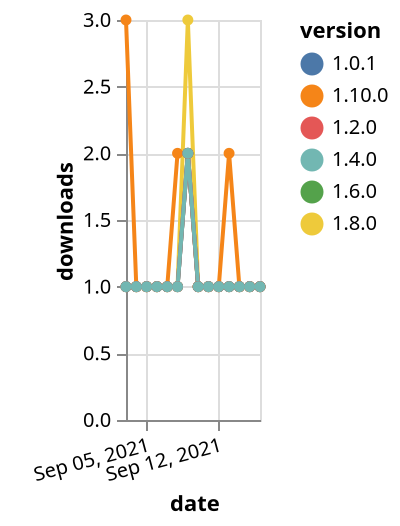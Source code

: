 {"$schema": "https://vega.github.io/schema/vega-lite/v5.json", "description": "A simple bar chart with embedded data.", "data": {"values": [{"date": "2021-09-03", "total": 167, "delta": 1, "version": "1.6.0"}, {"date": "2021-09-04", "total": 168, "delta": 1, "version": "1.6.0"}, {"date": "2021-09-05", "total": 169, "delta": 1, "version": "1.6.0"}, {"date": "2021-09-06", "total": 170, "delta": 1, "version": "1.6.0"}, {"date": "2021-09-07", "total": 171, "delta": 1, "version": "1.6.0"}, {"date": "2021-09-08", "total": 172, "delta": 1, "version": "1.6.0"}, {"date": "2021-09-09", "total": 174, "delta": 2, "version": "1.6.0"}, {"date": "2021-09-10", "total": 175, "delta": 1, "version": "1.6.0"}, {"date": "2021-09-11", "total": 176, "delta": 1, "version": "1.6.0"}, {"date": "2021-09-12", "total": 177, "delta": 1, "version": "1.6.0"}, {"date": "2021-09-13", "total": 178, "delta": 1, "version": "1.6.0"}, {"date": "2021-09-14", "total": 179, "delta": 1, "version": "1.6.0"}, {"date": "2021-09-15", "total": 180, "delta": 1, "version": "1.6.0"}, {"date": "2021-09-16", "total": 181, "delta": 1, "version": "1.6.0"}, {"date": "2021-09-03", "total": 203, "delta": 1, "version": "1.8.0"}, {"date": "2021-09-04", "total": 204, "delta": 1, "version": "1.8.0"}, {"date": "2021-09-05", "total": 205, "delta": 1, "version": "1.8.0"}, {"date": "2021-09-06", "total": 206, "delta": 1, "version": "1.8.0"}, {"date": "2021-09-07", "total": 207, "delta": 1, "version": "1.8.0"}, {"date": "2021-09-08", "total": 208, "delta": 1, "version": "1.8.0"}, {"date": "2021-09-09", "total": 211, "delta": 3, "version": "1.8.0"}, {"date": "2021-09-10", "total": 212, "delta": 1, "version": "1.8.0"}, {"date": "2021-09-11", "total": 213, "delta": 1, "version": "1.8.0"}, {"date": "2021-09-12", "total": 214, "delta": 1, "version": "1.8.0"}, {"date": "2021-09-13", "total": 215, "delta": 1, "version": "1.8.0"}, {"date": "2021-09-14", "total": 216, "delta": 1, "version": "1.8.0"}, {"date": "2021-09-15", "total": 217, "delta": 1, "version": "1.8.0"}, {"date": "2021-09-16", "total": 218, "delta": 1, "version": "1.8.0"}, {"date": "2021-09-03", "total": 131, "delta": 3, "version": "1.10.0"}, {"date": "2021-09-04", "total": 132, "delta": 1, "version": "1.10.0"}, {"date": "2021-09-05", "total": 133, "delta": 1, "version": "1.10.0"}, {"date": "2021-09-06", "total": 134, "delta": 1, "version": "1.10.0"}, {"date": "2021-09-07", "total": 135, "delta": 1, "version": "1.10.0"}, {"date": "2021-09-08", "total": 137, "delta": 2, "version": "1.10.0"}, {"date": "2021-09-09", "total": 139, "delta": 2, "version": "1.10.0"}, {"date": "2021-09-10", "total": 140, "delta": 1, "version": "1.10.0"}, {"date": "2021-09-11", "total": 141, "delta": 1, "version": "1.10.0"}, {"date": "2021-09-12", "total": 142, "delta": 1, "version": "1.10.0"}, {"date": "2021-09-13", "total": 144, "delta": 2, "version": "1.10.0"}, {"date": "2021-09-14", "total": 145, "delta": 1, "version": "1.10.0"}, {"date": "2021-09-15", "total": 146, "delta": 1, "version": "1.10.0"}, {"date": "2021-09-16", "total": 147, "delta": 1, "version": "1.10.0"}, {"date": "2021-09-03", "total": 278, "delta": 1, "version": "1.0.1"}, {"date": "2021-09-04", "total": 279, "delta": 1, "version": "1.0.1"}, {"date": "2021-09-05", "total": 280, "delta": 1, "version": "1.0.1"}, {"date": "2021-09-06", "total": 281, "delta": 1, "version": "1.0.1"}, {"date": "2021-09-07", "total": 282, "delta": 1, "version": "1.0.1"}, {"date": "2021-09-08", "total": 283, "delta": 1, "version": "1.0.1"}, {"date": "2021-09-09", "total": 285, "delta": 2, "version": "1.0.1"}, {"date": "2021-09-10", "total": 286, "delta": 1, "version": "1.0.1"}, {"date": "2021-09-11", "total": 287, "delta": 1, "version": "1.0.1"}, {"date": "2021-09-12", "total": 288, "delta": 1, "version": "1.0.1"}, {"date": "2021-09-13", "total": 289, "delta": 1, "version": "1.0.1"}, {"date": "2021-09-14", "total": 290, "delta": 1, "version": "1.0.1"}, {"date": "2021-09-15", "total": 291, "delta": 1, "version": "1.0.1"}, {"date": "2021-09-16", "total": 292, "delta": 1, "version": "1.0.1"}, {"date": "2021-09-03", "total": 204, "delta": 1, "version": "1.2.0"}, {"date": "2021-09-04", "total": 205, "delta": 1, "version": "1.2.0"}, {"date": "2021-09-05", "total": 206, "delta": 1, "version": "1.2.0"}, {"date": "2021-09-06", "total": 207, "delta": 1, "version": "1.2.0"}, {"date": "2021-09-07", "total": 208, "delta": 1, "version": "1.2.0"}, {"date": "2021-09-08", "total": 209, "delta": 1, "version": "1.2.0"}, {"date": "2021-09-09", "total": 211, "delta": 2, "version": "1.2.0"}, {"date": "2021-09-10", "total": 212, "delta": 1, "version": "1.2.0"}, {"date": "2021-09-11", "total": 213, "delta": 1, "version": "1.2.0"}, {"date": "2021-09-12", "total": 214, "delta": 1, "version": "1.2.0"}, {"date": "2021-09-13", "total": 215, "delta": 1, "version": "1.2.0"}, {"date": "2021-09-14", "total": 216, "delta": 1, "version": "1.2.0"}, {"date": "2021-09-15", "total": 217, "delta": 1, "version": "1.2.0"}, {"date": "2021-09-16", "total": 218, "delta": 1, "version": "1.2.0"}, {"date": "2021-09-03", "total": 193, "delta": 1, "version": "1.4.0"}, {"date": "2021-09-04", "total": 194, "delta": 1, "version": "1.4.0"}, {"date": "2021-09-05", "total": 195, "delta": 1, "version": "1.4.0"}, {"date": "2021-09-06", "total": 196, "delta": 1, "version": "1.4.0"}, {"date": "2021-09-07", "total": 197, "delta": 1, "version": "1.4.0"}, {"date": "2021-09-08", "total": 198, "delta": 1, "version": "1.4.0"}, {"date": "2021-09-09", "total": 200, "delta": 2, "version": "1.4.0"}, {"date": "2021-09-10", "total": 201, "delta": 1, "version": "1.4.0"}, {"date": "2021-09-11", "total": 202, "delta": 1, "version": "1.4.0"}, {"date": "2021-09-12", "total": 203, "delta": 1, "version": "1.4.0"}, {"date": "2021-09-13", "total": 204, "delta": 1, "version": "1.4.0"}, {"date": "2021-09-14", "total": 205, "delta": 1, "version": "1.4.0"}, {"date": "2021-09-15", "total": 206, "delta": 1, "version": "1.4.0"}, {"date": "2021-09-16", "total": 207, "delta": 1, "version": "1.4.0"}]}, "width": "container", "mark": {"type": "line", "point": {"filled": true}}, "encoding": {"x": {"field": "date", "type": "temporal", "timeUnit": "yearmonthdate", "title": "date", "axis": {"labelAngle": -15}}, "y": {"field": "delta", "type": "quantitative", "title": "downloads"}, "color": {"field": "version", "type": "nominal"}, "tooltip": {"field": "delta"}}}